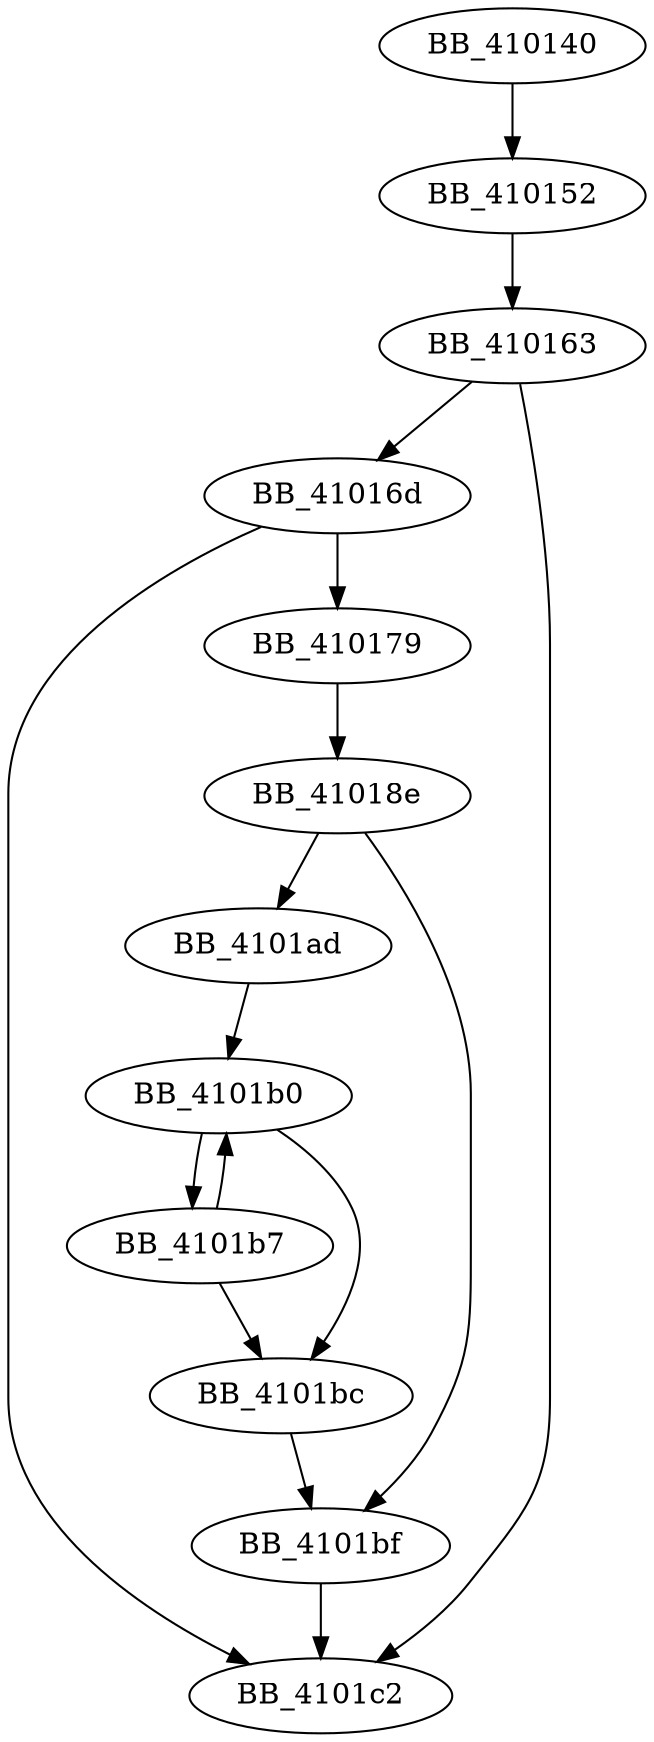 DiGraph sub_410140{
BB_410140->BB_410152
BB_410152->BB_410163
BB_410163->BB_41016d
BB_410163->BB_4101c2
BB_41016d->BB_410179
BB_41016d->BB_4101c2
BB_410179->BB_41018e
BB_41018e->BB_4101ad
BB_41018e->BB_4101bf
BB_4101ad->BB_4101b0
BB_4101b0->BB_4101b7
BB_4101b0->BB_4101bc
BB_4101b7->BB_4101b0
BB_4101b7->BB_4101bc
BB_4101bc->BB_4101bf
BB_4101bf->BB_4101c2
}
